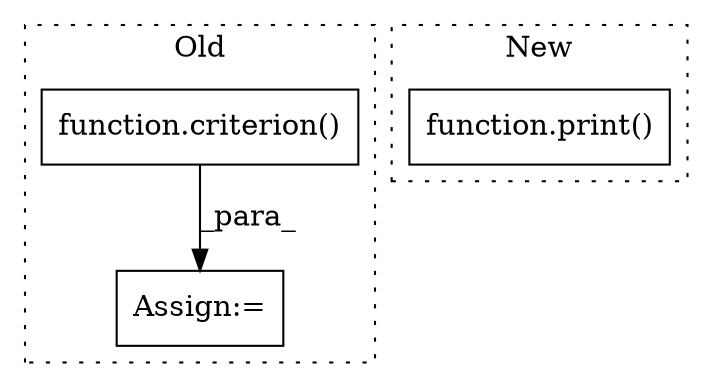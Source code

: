 digraph G {
subgraph cluster0 {
1 [label="function.criterion()" a="75" s="4192,4224" l="10,1" shape="box"];
3 [label="Assign:=" a="68" s="4189" l="3" shape="box"];
label = "Old";
style="dotted";
}
subgraph cluster1 {
2 [label="function.print()" a="75" s="4614,4729" l="6,1" shape="box"];
label = "New";
style="dotted";
}
1 -> 3 [label="_para_"];
}